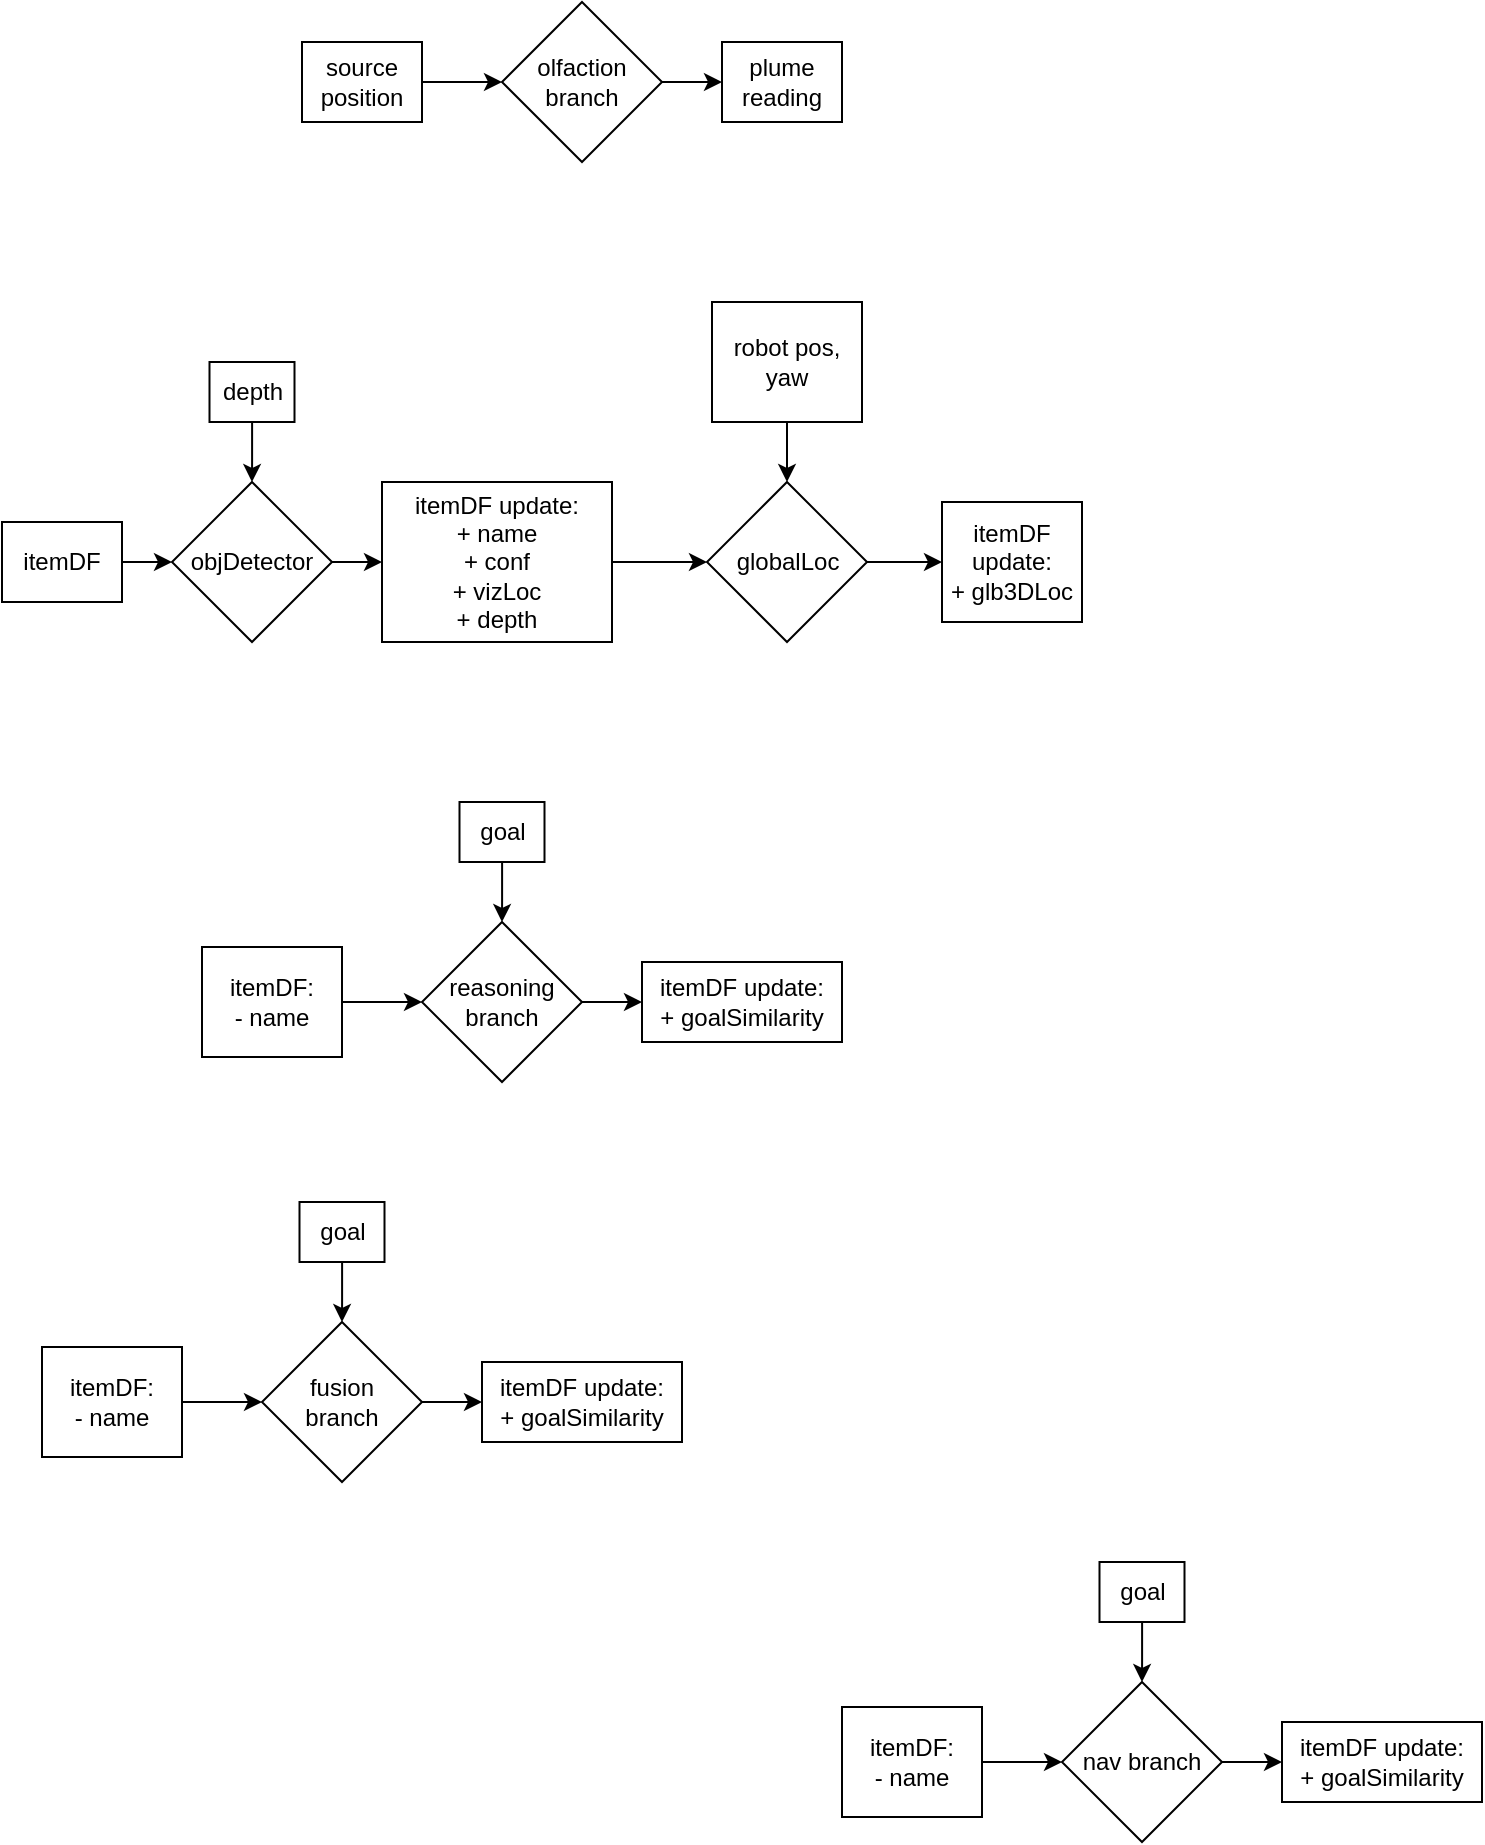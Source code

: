 <mxfile version="26.0.13">
  <diagram name="Page-1" id="DXon7rcegdVkbVPP70ur">
    <mxGraphModel dx="1195" dy="683" grid="1" gridSize="10" guides="1" tooltips="1" connect="1" arrows="1" fold="1" page="1" pageScale="1" pageWidth="850" pageHeight="1100" math="0" shadow="0">
      <root>
        <mxCell id="0" />
        <mxCell id="1" parent="0" />
        <mxCell id="VaMNhD8pJTYhL6oRgdSs-5" style="edgeStyle=orthogonalEdgeStyle;rounded=0;orthogonalLoop=1;jettySize=auto;html=1;entryX=0;entryY=0.5;entryDx=0;entryDy=0;" edge="1" parent="1" source="VaMNhD8pJTYhL6oRgdSs-1" target="VaMNhD8pJTYhL6oRgdSs-4">
          <mxGeometry relative="1" as="geometry" />
        </mxCell>
        <mxCell id="VaMNhD8pJTYhL6oRgdSs-1" value="olfaction&lt;div&gt;branch&lt;/div&gt;" style="rhombus;whiteSpace=wrap;html=1;" vertex="1" parent="1">
          <mxGeometry x="330" y="40" width="80" height="80" as="geometry" />
        </mxCell>
        <mxCell id="VaMNhD8pJTYhL6oRgdSs-3" style="edgeStyle=orthogonalEdgeStyle;rounded=0;orthogonalLoop=1;jettySize=auto;html=1;entryX=0;entryY=0.5;entryDx=0;entryDy=0;" edge="1" parent="1" source="VaMNhD8pJTYhL6oRgdSs-2" target="VaMNhD8pJTYhL6oRgdSs-1">
          <mxGeometry relative="1" as="geometry" />
        </mxCell>
        <mxCell id="VaMNhD8pJTYhL6oRgdSs-2" value="source position" style="rounded=0;whiteSpace=wrap;html=1;" vertex="1" parent="1">
          <mxGeometry x="230" y="60" width="60" height="40" as="geometry" />
        </mxCell>
        <mxCell id="VaMNhD8pJTYhL6oRgdSs-4" value="plume reading" style="rounded=0;whiteSpace=wrap;html=1;" vertex="1" parent="1">
          <mxGeometry x="440" y="60" width="60" height="40" as="geometry" />
        </mxCell>
        <mxCell id="VaMNhD8pJTYhL6oRgdSs-6" style="edgeStyle=orthogonalEdgeStyle;rounded=0;orthogonalLoop=1;jettySize=auto;html=1;entryX=0;entryY=0.5;entryDx=0;entryDy=0;" edge="1" source="VaMNhD8pJTYhL6oRgdSs-7" target="VaMNhD8pJTYhL6oRgdSs-10" parent="1">
          <mxGeometry relative="1" as="geometry" />
        </mxCell>
        <mxCell id="VaMNhD8pJTYhL6oRgdSs-7" value="objDetector" style="rhombus;whiteSpace=wrap;html=1;" vertex="1" parent="1">
          <mxGeometry x="165" y="280" width="80" height="80" as="geometry" />
        </mxCell>
        <mxCell id="VaMNhD8pJTYhL6oRgdSs-8" style="edgeStyle=orthogonalEdgeStyle;rounded=0;orthogonalLoop=1;jettySize=auto;html=1;entryX=0;entryY=0.5;entryDx=0;entryDy=0;" edge="1" source="VaMNhD8pJTYhL6oRgdSs-9" target="VaMNhD8pJTYhL6oRgdSs-7" parent="1">
          <mxGeometry relative="1" as="geometry" />
        </mxCell>
        <mxCell id="VaMNhD8pJTYhL6oRgdSs-9" value="itemDF" style="rounded=0;whiteSpace=wrap;html=1;" vertex="1" parent="1">
          <mxGeometry x="80" y="300" width="60" height="40" as="geometry" />
        </mxCell>
        <mxCell id="VaMNhD8pJTYhL6oRgdSs-12" style="edgeStyle=orthogonalEdgeStyle;rounded=0;orthogonalLoop=1;jettySize=auto;html=1;entryX=0;entryY=0.5;entryDx=0;entryDy=0;" edge="1" parent="1" source="VaMNhD8pJTYhL6oRgdSs-10" target="VaMNhD8pJTYhL6oRgdSs-11">
          <mxGeometry relative="1" as="geometry" />
        </mxCell>
        <mxCell id="VaMNhD8pJTYhL6oRgdSs-10" value="itemDF update:&lt;div&gt;+ name&lt;/div&gt;&lt;div&gt;+ conf&lt;/div&gt;&lt;div&gt;+ vizLoc&lt;/div&gt;&lt;div&gt;+ depth&lt;/div&gt;" style="rounded=0;whiteSpace=wrap;html=1;" vertex="1" parent="1">
          <mxGeometry x="270" y="280" width="115" height="80" as="geometry" />
        </mxCell>
        <mxCell id="VaMNhD8pJTYhL6oRgdSs-20" style="edgeStyle=orthogonalEdgeStyle;rounded=0;orthogonalLoop=1;jettySize=auto;html=1;" edge="1" parent="1" source="VaMNhD8pJTYhL6oRgdSs-11" target="VaMNhD8pJTYhL6oRgdSs-13">
          <mxGeometry relative="1" as="geometry" />
        </mxCell>
        <mxCell id="VaMNhD8pJTYhL6oRgdSs-11" value="globalLoc" style="rhombus;whiteSpace=wrap;html=1;" vertex="1" parent="1">
          <mxGeometry x="432.5" y="280" width="80" height="80" as="geometry" />
        </mxCell>
        <mxCell id="VaMNhD8pJTYhL6oRgdSs-13" value="itemDF update:&lt;div&gt;+ glb3DLoc&lt;/div&gt;" style="rounded=0;whiteSpace=wrap;html=1;" vertex="1" parent="1">
          <mxGeometry x="550" y="290" width="70" height="60" as="geometry" />
        </mxCell>
        <mxCell id="VaMNhD8pJTYhL6oRgdSs-16" style="edgeStyle=orthogonalEdgeStyle;rounded=0;orthogonalLoop=1;jettySize=auto;html=1;entryX=0.5;entryY=0;entryDx=0;entryDy=0;" edge="1" parent="1" source="VaMNhD8pJTYhL6oRgdSs-15" target="VaMNhD8pJTYhL6oRgdSs-11">
          <mxGeometry relative="1" as="geometry" />
        </mxCell>
        <mxCell id="VaMNhD8pJTYhL6oRgdSs-15" value="robot pos, yaw" style="rounded=0;whiteSpace=wrap;html=1;" vertex="1" parent="1">
          <mxGeometry x="435" y="190" width="75" height="60" as="geometry" />
        </mxCell>
        <mxCell id="VaMNhD8pJTYhL6oRgdSs-19" style="edgeStyle=orthogonalEdgeStyle;rounded=0;orthogonalLoop=1;jettySize=auto;html=1;" edge="1" parent="1" source="VaMNhD8pJTYhL6oRgdSs-17" target="VaMNhD8pJTYhL6oRgdSs-7">
          <mxGeometry relative="1" as="geometry" />
        </mxCell>
        <mxCell id="VaMNhD8pJTYhL6oRgdSs-17" value="depth" style="rounded=0;whiteSpace=wrap;html=1;" vertex="1" parent="1">
          <mxGeometry x="183.75" y="220" width="42.5" height="30" as="geometry" />
        </mxCell>
        <mxCell id="VaMNhD8pJTYhL6oRgdSs-21" style="edgeStyle=orthogonalEdgeStyle;rounded=0;orthogonalLoop=1;jettySize=auto;html=1;entryX=0;entryY=0.5;entryDx=0;entryDy=0;" edge="1" source="VaMNhD8pJTYhL6oRgdSs-22" target="VaMNhD8pJTYhL6oRgdSs-25" parent="1">
          <mxGeometry relative="1" as="geometry" />
        </mxCell>
        <mxCell id="VaMNhD8pJTYhL6oRgdSs-22" value="reasoning branch" style="rhombus;whiteSpace=wrap;html=1;" vertex="1" parent="1">
          <mxGeometry x="290" y="500" width="80" height="80" as="geometry" />
        </mxCell>
        <mxCell id="VaMNhD8pJTYhL6oRgdSs-23" style="edgeStyle=orthogonalEdgeStyle;rounded=0;orthogonalLoop=1;jettySize=auto;html=1;entryX=0;entryY=0.5;entryDx=0;entryDy=0;" edge="1" source="VaMNhD8pJTYhL6oRgdSs-24" target="VaMNhD8pJTYhL6oRgdSs-22" parent="1">
          <mxGeometry relative="1" as="geometry" />
        </mxCell>
        <mxCell id="VaMNhD8pJTYhL6oRgdSs-24" value="itemDF:&lt;div&gt;- name&lt;/div&gt;" style="rounded=0;whiteSpace=wrap;html=1;" vertex="1" parent="1">
          <mxGeometry x="180" y="512.5" width="70" height="55" as="geometry" />
        </mxCell>
        <mxCell id="VaMNhD8pJTYhL6oRgdSs-25" value="itemDF update:&lt;div&gt;+&amp;nbsp;goalSimilarity&lt;/div&gt;" style="rounded=0;whiteSpace=wrap;html=1;" vertex="1" parent="1">
          <mxGeometry x="400" y="520" width="100" height="40" as="geometry" />
        </mxCell>
        <mxCell id="VaMNhD8pJTYhL6oRgdSs-27" style="edgeStyle=orthogonalEdgeStyle;rounded=0;orthogonalLoop=1;jettySize=auto;html=1;" edge="1" parent="1" source="VaMNhD8pJTYhL6oRgdSs-26" target="VaMNhD8pJTYhL6oRgdSs-22">
          <mxGeometry relative="1" as="geometry" />
        </mxCell>
        <mxCell id="VaMNhD8pJTYhL6oRgdSs-26" value="goal" style="rounded=0;whiteSpace=wrap;html=1;" vertex="1" parent="1">
          <mxGeometry x="308.75" y="440" width="42.5" height="30" as="geometry" />
        </mxCell>
        <mxCell id="VaMNhD8pJTYhL6oRgdSs-28" style="edgeStyle=orthogonalEdgeStyle;rounded=0;orthogonalLoop=1;jettySize=auto;html=1;entryX=0;entryY=0.5;entryDx=0;entryDy=0;" edge="1" source="VaMNhD8pJTYhL6oRgdSs-29" target="VaMNhD8pJTYhL6oRgdSs-32" parent="1">
          <mxGeometry relative="1" as="geometry" />
        </mxCell>
        <mxCell id="VaMNhD8pJTYhL6oRgdSs-29" value="nav branch" style="rhombus;whiteSpace=wrap;html=1;" vertex="1" parent="1">
          <mxGeometry x="610" y="880" width="80" height="80" as="geometry" />
        </mxCell>
        <mxCell id="VaMNhD8pJTYhL6oRgdSs-30" style="edgeStyle=orthogonalEdgeStyle;rounded=0;orthogonalLoop=1;jettySize=auto;html=1;entryX=0;entryY=0.5;entryDx=0;entryDy=0;" edge="1" source="VaMNhD8pJTYhL6oRgdSs-31" target="VaMNhD8pJTYhL6oRgdSs-29" parent="1">
          <mxGeometry relative="1" as="geometry" />
        </mxCell>
        <mxCell id="VaMNhD8pJTYhL6oRgdSs-31" value="itemDF:&lt;div&gt;- name&lt;/div&gt;" style="rounded=0;whiteSpace=wrap;html=1;" vertex="1" parent="1">
          <mxGeometry x="500" y="892.5" width="70" height="55" as="geometry" />
        </mxCell>
        <mxCell id="VaMNhD8pJTYhL6oRgdSs-32" value="itemDF update:&lt;div&gt;+&amp;nbsp;goalSimilarity&lt;/div&gt;" style="rounded=0;whiteSpace=wrap;html=1;" vertex="1" parent="1">
          <mxGeometry x="720" y="900" width="100" height="40" as="geometry" />
        </mxCell>
        <mxCell id="VaMNhD8pJTYhL6oRgdSs-33" style="edgeStyle=orthogonalEdgeStyle;rounded=0;orthogonalLoop=1;jettySize=auto;html=1;" edge="1" source="VaMNhD8pJTYhL6oRgdSs-34" target="VaMNhD8pJTYhL6oRgdSs-29" parent="1">
          <mxGeometry relative="1" as="geometry" />
        </mxCell>
        <mxCell id="VaMNhD8pJTYhL6oRgdSs-34" value="goal" style="rounded=0;whiteSpace=wrap;html=1;" vertex="1" parent="1">
          <mxGeometry x="628.75" y="820" width="42.5" height="30" as="geometry" />
        </mxCell>
        <mxCell id="VaMNhD8pJTYhL6oRgdSs-35" style="edgeStyle=orthogonalEdgeStyle;rounded=0;orthogonalLoop=1;jettySize=auto;html=1;entryX=0;entryY=0.5;entryDx=0;entryDy=0;" edge="1" source="VaMNhD8pJTYhL6oRgdSs-36" target="VaMNhD8pJTYhL6oRgdSs-39" parent="1">
          <mxGeometry relative="1" as="geometry" />
        </mxCell>
        <mxCell id="VaMNhD8pJTYhL6oRgdSs-36" value="fusion&lt;div&gt;branch&lt;/div&gt;" style="rhombus;whiteSpace=wrap;html=1;" vertex="1" parent="1">
          <mxGeometry x="210" y="700" width="80" height="80" as="geometry" />
        </mxCell>
        <mxCell id="VaMNhD8pJTYhL6oRgdSs-37" style="edgeStyle=orthogonalEdgeStyle;rounded=0;orthogonalLoop=1;jettySize=auto;html=1;entryX=0;entryY=0.5;entryDx=0;entryDy=0;" edge="1" source="VaMNhD8pJTYhL6oRgdSs-38" target="VaMNhD8pJTYhL6oRgdSs-36" parent="1">
          <mxGeometry relative="1" as="geometry" />
        </mxCell>
        <mxCell id="VaMNhD8pJTYhL6oRgdSs-38" value="itemDF:&lt;div&gt;- name&lt;/div&gt;" style="rounded=0;whiteSpace=wrap;html=1;" vertex="1" parent="1">
          <mxGeometry x="100" y="712.5" width="70" height="55" as="geometry" />
        </mxCell>
        <mxCell id="VaMNhD8pJTYhL6oRgdSs-39" value="itemDF update:&lt;div&gt;+&amp;nbsp;goalSimilarity&lt;/div&gt;" style="rounded=0;whiteSpace=wrap;html=1;" vertex="1" parent="1">
          <mxGeometry x="320" y="720" width="100" height="40" as="geometry" />
        </mxCell>
        <mxCell id="VaMNhD8pJTYhL6oRgdSs-40" style="edgeStyle=orthogonalEdgeStyle;rounded=0;orthogonalLoop=1;jettySize=auto;html=1;" edge="1" source="VaMNhD8pJTYhL6oRgdSs-41" target="VaMNhD8pJTYhL6oRgdSs-36" parent="1">
          <mxGeometry relative="1" as="geometry" />
        </mxCell>
        <mxCell id="VaMNhD8pJTYhL6oRgdSs-41" value="goal" style="rounded=0;whiteSpace=wrap;html=1;" vertex="1" parent="1">
          <mxGeometry x="228.75" y="640" width="42.5" height="30" as="geometry" />
        </mxCell>
      </root>
    </mxGraphModel>
  </diagram>
</mxfile>
